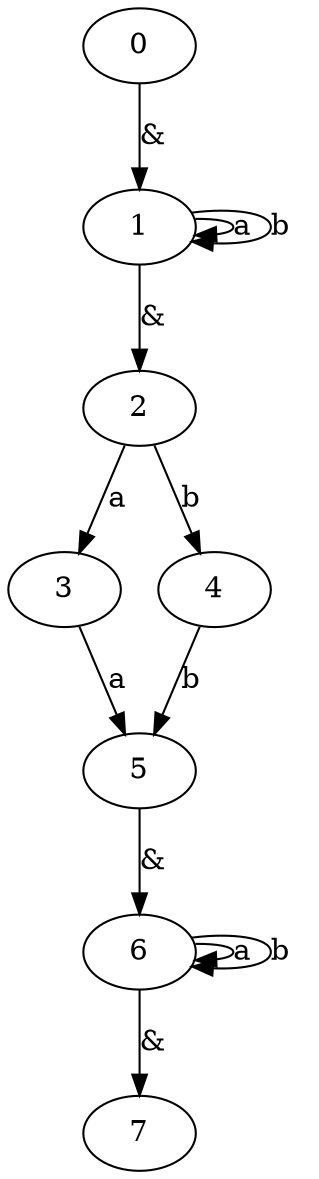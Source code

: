 // The Test Table
digraph {
	0 [label=0]
	0 -> 1 [label="&"]
	1 [label=1]
	1 -> 1 [label=a]
	1 [label=1]
	1 -> 1 [label=b]
	1 [label=1]
	1 -> 2 [label="&"]
	2 [label=2]
	2 -> 3 [label=a]
	2 [label=2]
	2 -> 4 [label=b]
	3 [label=3]
	3 -> 5 [label=a]
	4 [label=4]
	4 -> 5 [label=b]
	5 [label=5]
	5 -> 6 [label="&"]
	6 [label=6]
	6 -> 6 [label=a]
	6 [label=6]
	6 -> 6 [label=b]
	6 [label=6]
	6 -> 7 [label="&"]
}

